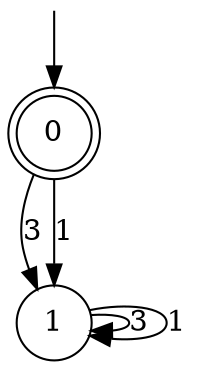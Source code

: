 digraph g {

	s0 [shape="doublecircle" label="0"];
	s1 [shape="circle" label="1"];
	s0 -> s1 [label="3"];
	s0 -> s1 [label="1"];
	s1 -> s1 [label="3"];
	s1 -> s1 [label="1"];

__start0 [label="" shape="none" width="0" height="0"];
__start0 -> s0;

}

